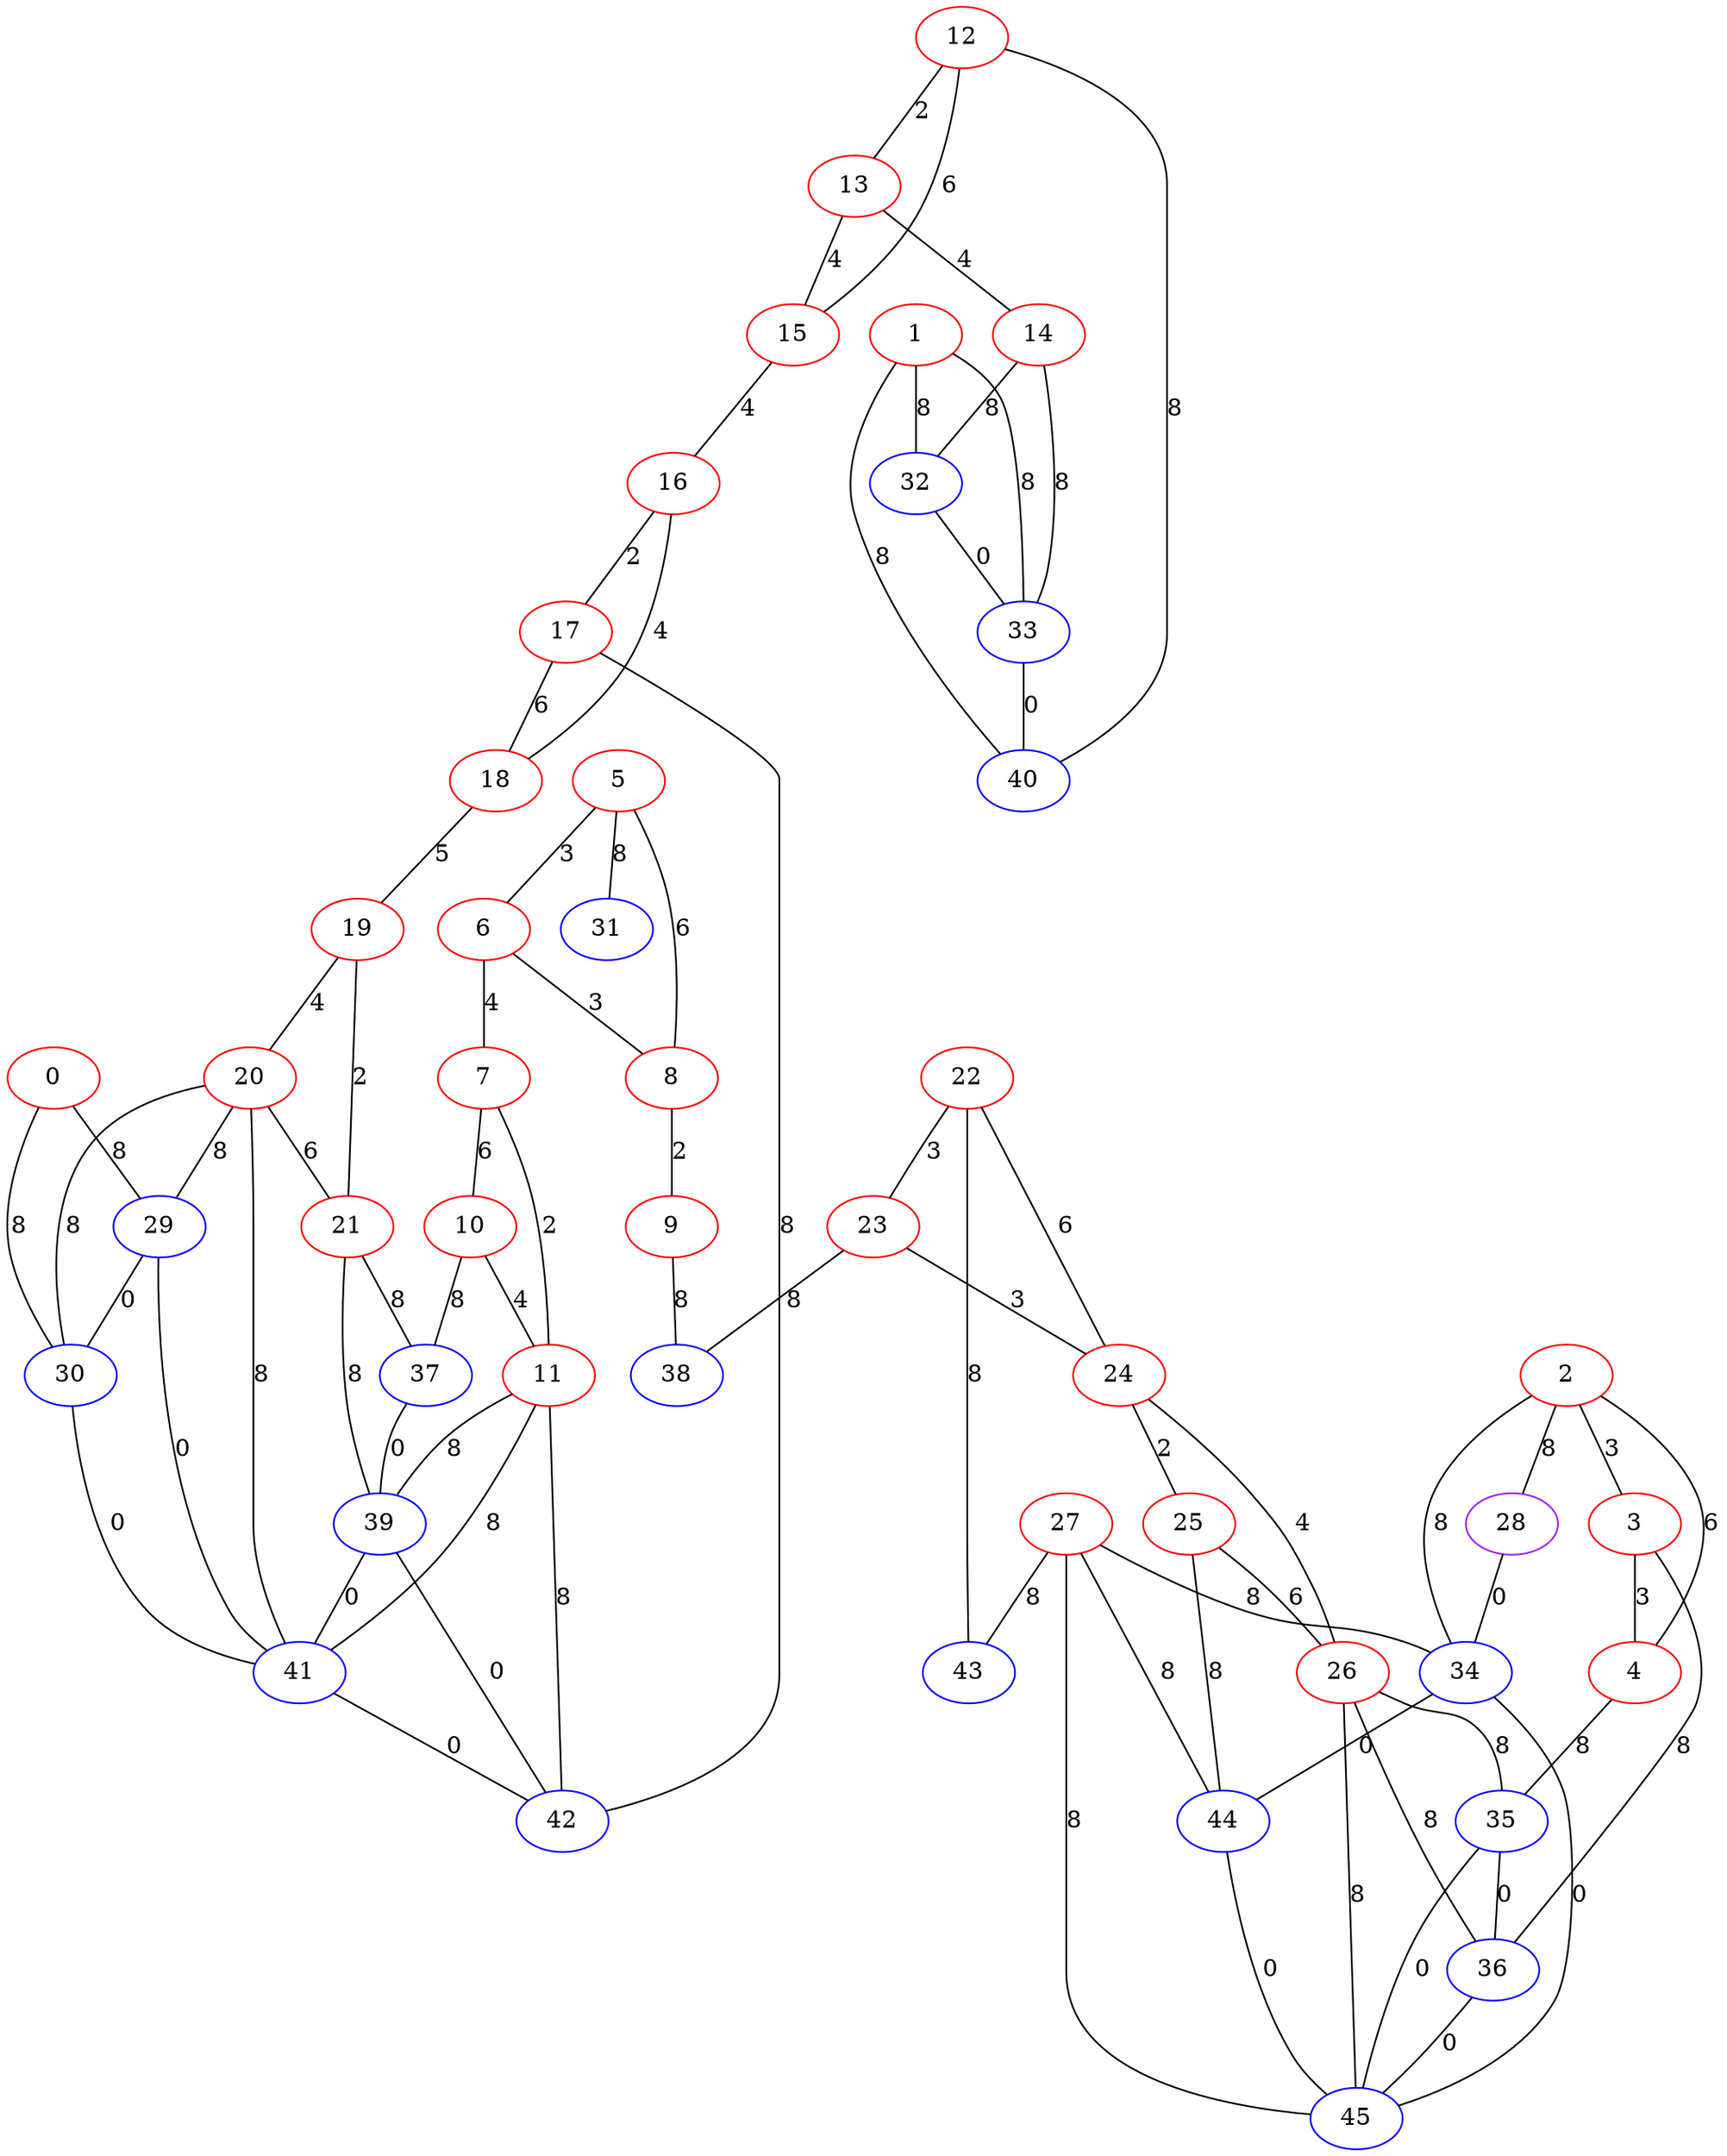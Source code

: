 graph "" {
0 [color=red, weight=1];
1 [color=red, weight=1];
2 [color=red, weight=1];
3 [color=red, weight=1];
4 [color=red, weight=1];
5 [color=red, weight=1];
6 [color=red, weight=1];
7 [color=red, weight=1];
8 [color=red, weight=1];
9 [color=red, weight=1];
10 [color=red, weight=1];
11 [color=red, weight=1];
12 [color=red, weight=1];
13 [color=red, weight=1];
14 [color=red, weight=1];
15 [color=red, weight=1];
16 [color=red, weight=1];
17 [color=red, weight=1];
18 [color=red, weight=1];
19 [color=red, weight=1];
20 [color=red, weight=1];
21 [color=red, weight=1];
22 [color=red, weight=1];
23 [color=red, weight=1];
24 [color=red, weight=1];
25 [color=red, weight=1];
26 [color=red, weight=1];
27 [color=red, weight=1];
28 [color=purple, weight=4];
29 [color=blue, weight=3];
30 [color=blue, weight=3];
31 [color=blue, weight=3];
32 [color=blue, weight=3];
33 [color=blue, weight=3];
34 [color=blue, weight=3];
35 [color=blue, weight=3];
36 [color=blue, weight=3];
37 [color=blue, weight=3];
38 [color=blue, weight=3];
39 [color=blue, weight=3];
40 [color=blue, weight=3];
41 [color=blue, weight=3];
42 [color=blue, weight=3];
43 [color=blue, weight=3];
44 [color=blue, weight=3];
45 [color=blue, weight=3];
0 -- 29  [key=0, label=8];
0 -- 30  [key=0, label=8];
1 -- 40  [key=0, label=8];
1 -- 33  [key=0, label=8];
1 -- 32  [key=0, label=8];
2 -- 28  [key=0, label=8];
2 -- 34  [key=0, label=8];
2 -- 3  [key=0, label=3];
2 -- 4  [key=0, label=6];
3 -- 36  [key=0, label=8];
3 -- 4  [key=0, label=3];
4 -- 35  [key=0, label=8];
5 -- 8  [key=0, label=6];
5 -- 6  [key=0, label=3];
5 -- 31  [key=0, label=8];
6 -- 8  [key=0, label=3];
6 -- 7  [key=0, label=4];
7 -- 10  [key=0, label=6];
7 -- 11  [key=0, label=2];
8 -- 9  [key=0, label=2];
9 -- 38  [key=0, label=8];
10 -- 11  [key=0, label=4];
10 -- 37  [key=0, label=8];
11 -- 41  [key=0, label=8];
11 -- 39  [key=0, label=8];
11 -- 42  [key=0, label=8];
12 -- 40  [key=0, label=8];
12 -- 13  [key=0, label=2];
12 -- 15  [key=0, label=6];
13 -- 14  [key=0, label=4];
13 -- 15  [key=0, label=4];
14 -- 32  [key=0, label=8];
14 -- 33  [key=0, label=8];
15 -- 16  [key=0, label=4];
16 -- 17  [key=0, label=2];
16 -- 18  [key=0, label=4];
17 -- 18  [key=0, label=6];
17 -- 42  [key=0, label=8];
18 -- 19  [key=0, label=5];
19 -- 20  [key=0, label=4];
19 -- 21  [key=0, label=2];
20 -- 41  [key=0, label=8];
20 -- 21  [key=0, label=6];
20 -- 30  [key=0, label=8];
20 -- 29  [key=0, label=8];
21 -- 37  [key=0, label=8];
21 -- 39  [key=0, label=8];
22 -- 24  [key=0, label=6];
22 -- 43  [key=0, label=8];
22 -- 23  [key=0, label=3];
23 -- 24  [key=0, label=3];
23 -- 38  [key=0, label=8];
24 -- 25  [key=0, label=2];
24 -- 26  [key=0, label=4];
25 -- 26  [key=0, label=6];
25 -- 44  [key=0, label=8];
26 -- 35  [key=0, label=8];
26 -- 36  [key=0, label=8];
26 -- 45  [key=0, label=8];
27 -- 34  [key=0, label=8];
27 -- 43  [key=0, label=8];
27 -- 44  [key=0, label=8];
27 -- 45  [key=0, label=8];
28 -- 34  [key=0, label=0];
29 -- 41  [key=0, label=0];
29 -- 30  [key=0, label=0];
30 -- 41  [key=0, label=0];
32 -- 33  [key=0, label=0];
33 -- 40  [key=0, label=0];
34 -- 44  [key=0, label=0];
34 -- 45  [key=0, label=0];
35 -- 36  [key=0, label=0];
35 -- 45  [key=0, label=0];
36 -- 45  [key=0, label=0];
37 -- 39  [key=0, label=0];
39 -- 41  [key=0, label=0];
39 -- 42  [key=0, label=0];
41 -- 42  [key=0, label=0];
44 -- 45  [key=0, label=0];
}
